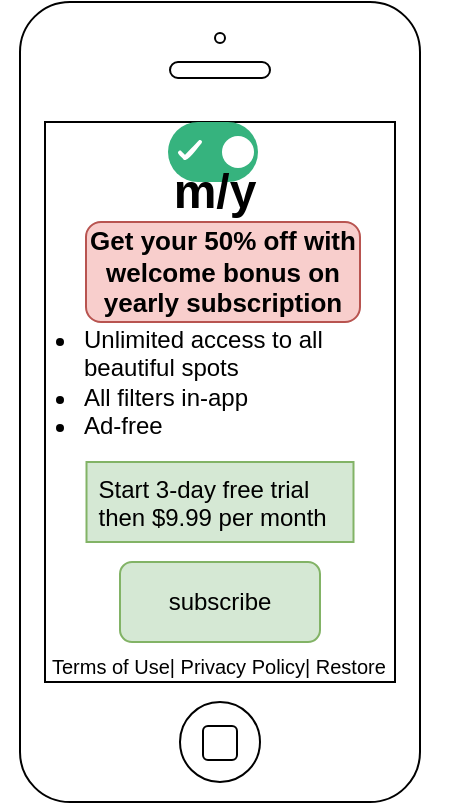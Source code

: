 <mxfile version="17.3.0" type="github">
  <diagram id="CT7mAA3saar8GgUIyssQ" name="Page-1">
    <mxGraphModel dx="1422" dy="794" grid="1" gridSize="10" guides="1" tooltips="1" connect="1" arrows="1" fold="1" page="1" pageScale="1" pageWidth="850" pageHeight="1100" math="0" shadow="0">
      <root>
        <mxCell id="0" />
        <mxCell id="1" parent="0" />
        <mxCell id="zya2DXrz7ZlzBOJnZvWj-1" value="" style="html=1;verticalLabelPosition=bottom;labelBackgroundColor=#ffffff;verticalAlign=top;shadow=0;dashed=0;strokeWidth=1;shape=mxgraph.ios7.misc.iphone;" parent="1" vertex="1">
          <mxGeometry x="270" y="90" width="200" height="400" as="geometry" />
        </mxCell>
        <mxCell id="zya2DXrz7ZlzBOJnZvWj-2" value="subscribe" style="rounded=1;whiteSpace=wrap;html=1;fillColor=#d5e8d4;strokeColor=#82b366;" parent="1" vertex="1">
          <mxGeometry x="320" y="370" width="100" height="40" as="geometry" />
        </mxCell>
        <mxCell id="zya2DXrz7ZlzBOJnZvWj-3" value="" style="fillColor=#36B37E;strokeColor=none;rounded=1;arcSize=50;sketch=0;hachureGap=4;pointerEvents=0;fontFamily=Architects Daughter;fontSource=https%3A%2F%2Ffonts.googleapis.com%2Fcss%3Ffamily%3DArchitects%2BDaughter;fontSize=20;" parent="1" vertex="1">
          <mxGeometry x="344" y="150" width="45" height="30" as="geometry" />
        </mxCell>
        <mxCell id="zya2DXrz7ZlzBOJnZvWj-4" value="" style="shape=ellipse;strokeColor=none;fillColor=#ffffff;sketch=0;hachureGap=4;pointerEvents=0;fontFamily=Architects Daughter;fontSource=https%3A%2F%2Ffonts.googleapis.com%2Fcss%3Ffamily%3DArchitects%2BDaughter;fontSize=20;" parent="zya2DXrz7ZlzBOJnZvWj-3" vertex="1">
          <mxGeometry x="1" y="0.5" width="16" height="16" relative="1" as="geometry">
            <mxPoint x="-18" y="-8" as="offset" />
          </mxGeometry>
        </mxCell>
        <mxCell id="zya2DXrz7ZlzBOJnZvWj-5" value="" style="html=1;shadow=0;dashed=0;shape=mxgraph.atlassian.check;strokeColor=#ffffff;strokeWidth=2;sketch=1;hachureGap=4;pointerEvents=0;fontFamily=Architects Daughter;fontSource=https%3A%2F%2Ffonts.googleapis.com%2Fcss%3Ffamily%3DArchitects%2BDaughter;fontSize=20;" parent="zya2DXrz7ZlzBOJnZvWj-3" vertex="1">
          <mxGeometry y="0.5" width="10" height="8" relative="1" as="geometry">
            <mxPoint x="6" y="-5" as="offset" />
          </mxGeometry>
        </mxCell>
        <mxCell id="zya2DXrz7ZlzBOJnZvWj-7" value="&lt;ul&gt;&lt;li&gt;&lt;span&gt;Unlimited access to all beautiful spots&lt;/span&gt;&lt;/li&gt;&lt;li&gt;All filters in-app&lt;/li&gt;&lt;li&gt;Ad-free&amp;nbsp;&lt;/li&gt;&lt;/ul&gt;" style="text;strokeColor=none;fillColor=none;html=1;whiteSpace=wrap;verticalAlign=middle;overflow=hidden;" parent="1" vertex="1">
          <mxGeometry x="260" y="230" width="200" height="100" as="geometry" />
        </mxCell>
        <mxCell id="zya2DXrz7ZlzBOJnZvWj-8" value="&lt;b&gt;&lt;font style=&quot;font-size: 13px&quot;&gt;Get your 50% off with welcome bonus on yearly subscription&lt;/font&gt;&lt;/b&gt;" style="rounded=1;whiteSpace=wrap;html=1;fillColor=#f8cecc;strokeColor=#b85450;" parent="1" vertex="1">
          <mxGeometry x="303" y="200" width="137" height="50" as="geometry" />
        </mxCell>
        <mxCell id="Mrl8cDiGITw5wIeOmt_e-1" value="Terms of Use| Privacy Policy| Restore" style="text;strokeColor=none;fillColor=none;spacingLeft=4;spacingRight=4;overflow=hidden;rotatable=0;points=[[0,0.5],[1,0.5]];portConstraint=eastwest;fontSize=10;" vertex="1" parent="1">
          <mxGeometry x="280" y="410" width="210" height="30" as="geometry" />
        </mxCell>
        <mxCell id="zya2DXrz7ZlzBOJnZvWj-6" value="m/y" style="text;strokeColor=none;fillColor=none;html=1;fontSize=24;fontStyle=1;verticalAlign=middle;align=center;" parent="1" vertex="1">
          <mxGeometry x="344" y="180" width="45" height="10" as="geometry" />
        </mxCell>
        <mxCell id="Mrl8cDiGITw5wIeOmt_e-6" value="Start 3-day free trial&#xa;then $9.99 per month" style="text;strokeColor=#82b366;fillColor=#d5e8d4;spacingLeft=4;spacingRight=4;overflow=hidden;rotatable=0;points=[[0,0.5],[1,0.5]];portConstraint=eastwest;fontSize=12;" vertex="1" parent="1">
          <mxGeometry x="303.25" y="320" width="133.5" height="40" as="geometry" />
        </mxCell>
      </root>
    </mxGraphModel>
  </diagram>
</mxfile>
